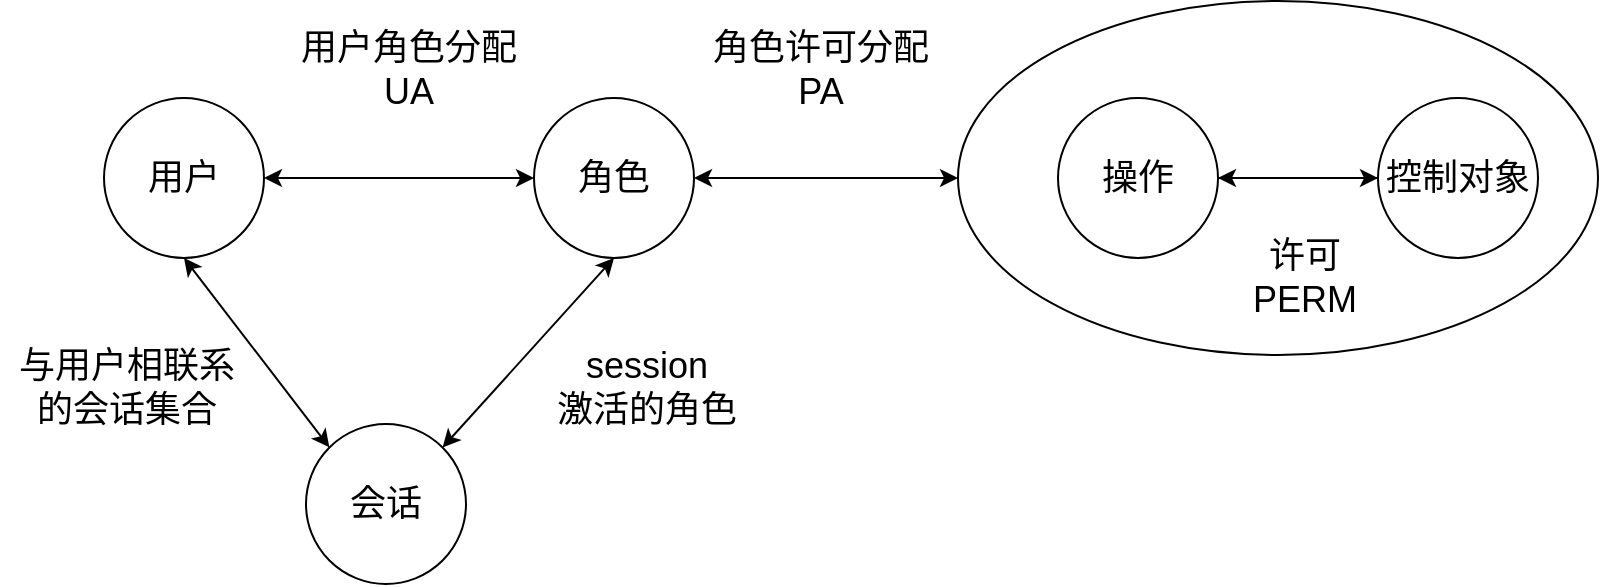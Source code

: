 <mxfile version="22.1.21" type="github">
  <diagram name="第 1 页" id="TNA9gT4A6TuleUocX4Qi">
    <mxGraphModel dx="1221" dy="724" grid="0" gridSize="10" guides="1" tooltips="1" connect="1" arrows="1" fold="1" page="1" pageScale="1" pageWidth="827" pageHeight="1169" math="0" shadow="0">
      <root>
        <mxCell id="0" />
        <mxCell id="1" parent="0" />
        <mxCell id="CuhgKTcSQCLsUfkfb_bn-10" style="rounded=0;orthogonalLoop=1;jettySize=auto;html=1;exitX=0.5;exitY=1;exitDx=0;exitDy=0;entryX=0;entryY=0;entryDx=0;entryDy=0;startArrow=classic;startFill=1;" edge="1" parent="1" source="CuhgKTcSQCLsUfkfb_bn-1" target="CuhgKTcSQCLsUfkfb_bn-3">
          <mxGeometry relative="1" as="geometry" />
        </mxCell>
        <mxCell id="CuhgKTcSQCLsUfkfb_bn-12" style="edgeStyle=orthogonalEdgeStyle;rounded=0;orthogonalLoop=1;jettySize=auto;html=1;exitX=1;exitY=0.5;exitDx=0;exitDy=0;entryX=0;entryY=0.5;entryDx=0;entryDy=0;startArrow=classic;startFill=1;" edge="1" parent="1" source="CuhgKTcSQCLsUfkfb_bn-1" target="CuhgKTcSQCLsUfkfb_bn-2">
          <mxGeometry relative="1" as="geometry" />
        </mxCell>
        <mxCell id="CuhgKTcSQCLsUfkfb_bn-1" value="&lt;font style=&quot;font-size: 18px;&quot;&gt;用户&lt;/font&gt;" style="ellipse;whiteSpace=wrap;html=1;aspect=fixed;" vertex="1" parent="1">
          <mxGeometry x="131" y="252" width="80" height="80" as="geometry" />
        </mxCell>
        <mxCell id="CuhgKTcSQCLsUfkfb_bn-11" style="rounded=0;orthogonalLoop=1;jettySize=auto;html=1;exitX=0.5;exitY=1;exitDx=0;exitDy=0;entryX=1;entryY=0;entryDx=0;entryDy=0;startArrow=classic;startFill=1;" edge="1" parent="1" source="CuhgKTcSQCLsUfkfb_bn-2" target="CuhgKTcSQCLsUfkfb_bn-3">
          <mxGeometry relative="1" as="geometry" />
        </mxCell>
        <mxCell id="CuhgKTcSQCLsUfkfb_bn-17" style="edgeStyle=orthogonalEdgeStyle;rounded=0;orthogonalLoop=1;jettySize=auto;html=1;exitX=1;exitY=0.5;exitDx=0;exitDy=0;entryX=0;entryY=0.5;entryDx=0;entryDy=0;startArrow=classic;startFill=1;" edge="1" parent="1" source="CuhgKTcSQCLsUfkfb_bn-2" target="CuhgKTcSQCLsUfkfb_bn-4">
          <mxGeometry relative="1" as="geometry" />
        </mxCell>
        <mxCell id="CuhgKTcSQCLsUfkfb_bn-2" value="&lt;font style=&quot;font-size: 18px;&quot;&gt;角色&lt;/font&gt;" style="ellipse;whiteSpace=wrap;html=1;aspect=fixed;" vertex="1" parent="1">
          <mxGeometry x="346" y="252" width="80" height="80" as="geometry" />
        </mxCell>
        <mxCell id="CuhgKTcSQCLsUfkfb_bn-3" value="&lt;font style=&quot;font-size: 18px;&quot;&gt;会话&lt;/font&gt;" style="ellipse;whiteSpace=wrap;html=1;aspect=fixed;" vertex="1" parent="1">
          <mxGeometry x="232" y="415" width="80" height="80" as="geometry" />
        </mxCell>
        <mxCell id="CuhgKTcSQCLsUfkfb_bn-4" value="" style="ellipse;whiteSpace=wrap;html=1;" vertex="1" parent="1">
          <mxGeometry x="558" y="203.5" width="320" height="177" as="geometry" />
        </mxCell>
        <mxCell id="CuhgKTcSQCLsUfkfb_bn-8" style="edgeStyle=orthogonalEdgeStyle;rounded=0;orthogonalLoop=1;jettySize=auto;html=1;exitX=1;exitY=0.5;exitDx=0;exitDy=0;" edge="1" parent="1" source="CuhgKTcSQCLsUfkfb_bn-5" target="CuhgKTcSQCLsUfkfb_bn-6">
          <mxGeometry relative="1" as="geometry" />
        </mxCell>
        <mxCell id="CuhgKTcSQCLsUfkfb_bn-5" value="&lt;font style=&quot;font-size: 18px;&quot;&gt;操作&lt;/font&gt;" style="ellipse;whiteSpace=wrap;html=1;aspect=fixed;" vertex="1" parent="1">
          <mxGeometry x="608" y="252" width="80" height="80" as="geometry" />
        </mxCell>
        <mxCell id="CuhgKTcSQCLsUfkfb_bn-9" style="edgeStyle=orthogonalEdgeStyle;rounded=0;orthogonalLoop=1;jettySize=auto;html=1;exitX=0;exitY=0.5;exitDx=0;exitDy=0;entryX=1;entryY=0.5;entryDx=0;entryDy=0;" edge="1" parent="1" source="CuhgKTcSQCLsUfkfb_bn-6" target="CuhgKTcSQCLsUfkfb_bn-5">
          <mxGeometry relative="1" as="geometry" />
        </mxCell>
        <mxCell id="CuhgKTcSQCLsUfkfb_bn-6" value="&lt;font style=&quot;font-size: 18px;&quot;&gt;控制对象&lt;/font&gt;" style="ellipse;whiteSpace=wrap;html=1;aspect=fixed;" vertex="1" parent="1">
          <mxGeometry x="768" y="252" width="80" height="80" as="geometry" />
        </mxCell>
        <mxCell id="CuhgKTcSQCLsUfkfb_bn-13" value="&lt;font style=&quot;font-size: 18px;&quot;&gt;用户角色分配&lt;br&gt;UA&lt;/font&gt;" style="text;html=1;align=center;verticalAlign=middle;resizable=0;points=[];autosize=1;strokeColor=none;fillColor=none;" vertex="1" parent="1">
          <mxGeometry x="220" y="210" width="126" height="55" as="geometry" />
        </mxCell>
        <mxCell id="CuhgKTcSQCLsUfkfb_bn-14" value="&lt;font style=&quot;font-size: 18px;&quot;&gt;session&lt;br&gt;激活的角色&lt;/font&gt;" style="text;html=1;align=center;verticalAlign=middle;resizable=0;points=[];autosize=1;strokeColor=none;fillColor=none;" vertex="1" parent="1">
          <mxGeometry x="348" y="369" width="108" height="55" as="geometry" />
        </mxCell>
        <mxCell id="CuhgKTcSQCLsUfkfb_bn-15" value="&lt;span style=&quot;font-size: 18px;&quot;&gt;与用户相联系&lt;br&gt;的会话集合&lt;/span&gt;" style="text;html=1;align=center;verticalAlign=middle;resizable=0;points=[];autosize=1;strokeColor=none;fillColor=none;" vertex="1" parent="1">
          <mxGeometry x="79" y="369" width="126" height="55" as="geometry" />
        </mxCell>
        <mxCell id="CuhgKTcSQCLsUfkfb_bn-18" value="&lt;font style=&quot;font-size: 18px;&quot;&gt;角色许可分配&lt;br&gt;PA&lt;/font&gt;" style="text;html=1;align=center;verticalAlign=middle;resizable=0;points=[];autosize=1;strokeColor=none;fillColor=none;" vertex="1" parent="1">
          <mxGeometry x="426" y="210" width="126" height="55" as="geometry" />
        </mxCell>
        <mxCell id="CuhgKTcSQCLsUfkfb_bn-19" value="&lt;span style=&quot;font-size: 18px;&quot;&gt;许可&lt;br&gt;PERM&lt;/span&gt;" style="text;html=1;align=center;verticalAlign=middle;resizable=0;points=[];autosize=1;strokeColor=none;fillColor=none;" vertex="1" parent="1">
          <mxGeometry x="696" y="314" width="70" height="55" as="geometry" />
        </mxCell>
      </root>
    </mxGraphModel>
  </diagram>
</mxfile>
